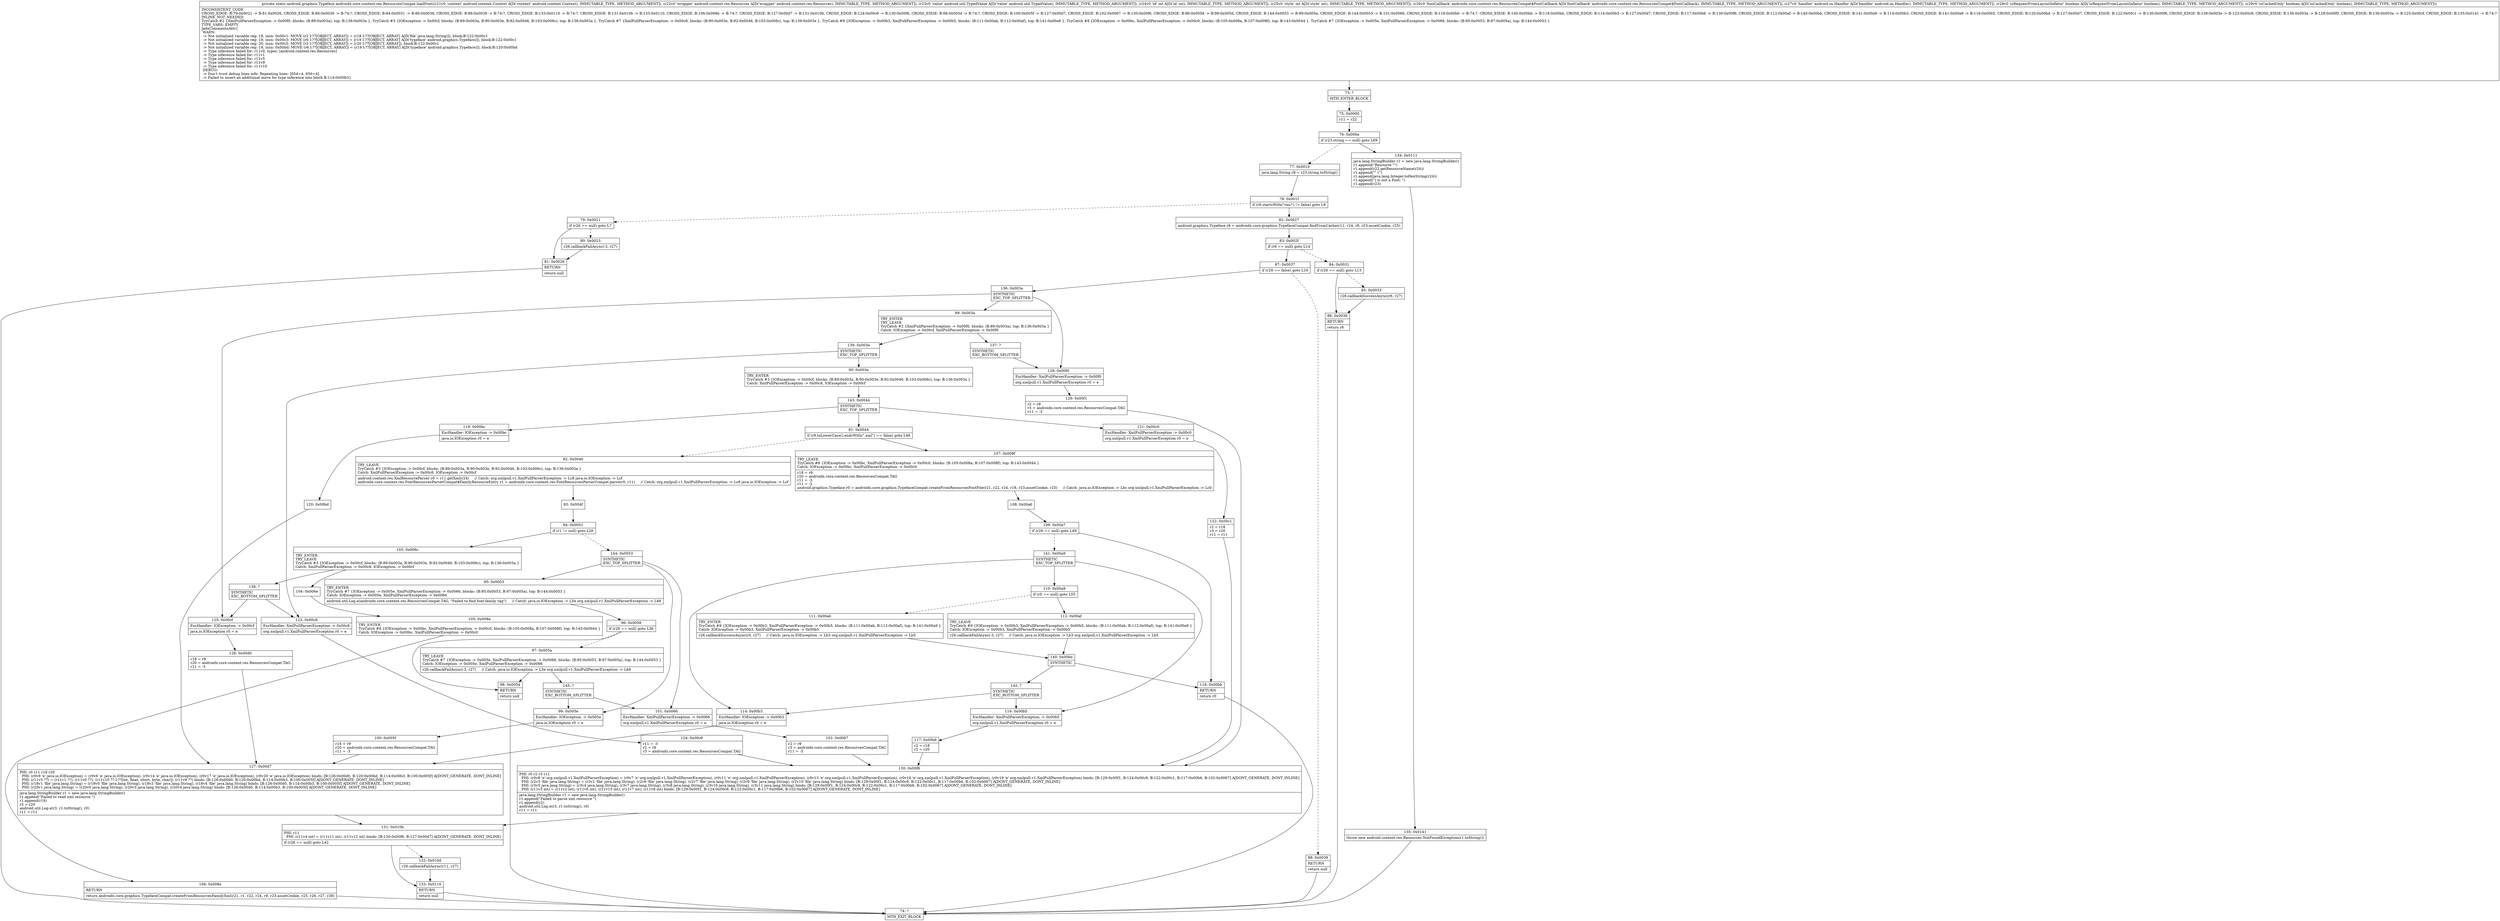 digraph "CFG forandroidx.core.content.res.ResourcesCompat.loadFont(Landroid\/content\/Context;Landroid\/content\/res\/Resources;Landroid\/util\/TypedValue;IILandroidx\/core\/content\/res\/ResourcesCompat$FontCallback;Landroid\/os\/Handler;ZZ)Landroid\/graphics\/Typeface;" {
Node_73 [shape=record,label="{73\:\ ?|MTH_ENTER_BLOCK\l}"];
Node_75 [shape=record,label="{75\:\ 0x0000|r11 = r22\l}"];
Node_76 [shape=record,label="{76\:\ 0x000e|if (r23.string == null) goto L69\l}"];
Node_77 [shape=record,label="{77\:\ 0x0010|java.lang.String r9 = r23.string.toString()\l}"];
Node_78 [shape=record,label="{78\:\ 0x001f|if (r9.startsWith(\"res\/\") != false) goto L9\l}"];
Node_79 [shape=record,label="{79\:\ 0x0021|if (r26 == null) goto L7\l}"];
Node_80 [shape=record,label="{80\:\ 0x0023|r26.callbackFailAsync(\-3, r27)\l}"];
Node_81 [shape=record,label="{81\:\ 0x0026|RETURN\l|return null\l}"];
Node_74 [shape=record,label="{74\:\ ?|MTH_EXIT_BLOCK\l}"];
Node_82 [shape=record,label="{82\:\ 0x0027|android.graphics.Typeface r6 = androidx.core.graphics.TypefaceCompat.findFromCache(r11, r24, r9, r23.assetCookie, r25)\l}"];
Node_83 [shape=record,label="{83\:\ 0x002f|if (r6 == null) goto L14\l}"];
Node_84 [shape=record,label="{84\:\ 0x0031|if (r26 == null) goto L13\l}"];
Node_85 [shape=record,label="{85\:\ 0x0033|r26.callbackSuccessAsync(r6, r27)\l}"];
Node_86 [shape=record,label="{86\:\ 0x0036|RETURN\l|return r6\l}"];
Node_87 [shape=record,label="{87\:\ 0x0037|if (r29 == false) goto L16\l}"];
Node_88 [shape=record,label="{88\:\ 0x0039|RETURN\l|return null\l}"];
Node_136 [shape=record,label="{136\:\ 0x003a|SYNTHETIC\lEXC_TOP_SPLITTER\l}"];
Node_89 [shape=record,label="{89\:\ 0x003a|TRY_ENTER\lTRY_LEAVE\lTryCatch #2 \{XmlPullParserException \-\> 0x00f0, blocks: (B:89:0x003a), top: B:136:0x003a \}\lCatch: IOException \-\> 0x00cf, XmlPullParserException \-\> 0x00f0\l}"];
Node_137 [shape=record,label="{137\:\ ?|SYNTHETIC\lEXC_BOTTOM_SPLITTER\l}"];
Node_139 [shape=record,label="{139\:\ 0x003e|SYNTHETIC\lEXC_TOP_SPLITTER\l}"];
Node_90 [shape=record,label="{90\:\ 0x003e|TRY_ENTER\lTryCatch #3 \{IOException \-\> 0x00cf, blocks: (B:89:0x003a, B:90:0x003e, B:92:0x0046, B:103:0x006c), top: B:136:0x003a \}\lCatch: XmlPullParserException \-\> 0x00c8, IOException \-\> 0x00cf\l}"];
Node_143 [shape=record,label="{143\:\ 0x0044|SYNTHETIC\lEXC_TOP_SPLITTER\l}"];
Node_91 [shape=record,label="{91\:\ 0x0044|if (r9.toLowerCase().endsWith(\".xml\") == false) goto L46\l}"];
Node_92 [shape=record,label="{92\:\ 0x0046|TRY_LEAVE\lTryCatch #3 \{IOException \-\> 0x00cf, blocks: (B:89:0x003a, B:90:0x003e, B:92:0x0046, B:103:0x006c), top: B:136:0x003a \}\lCatch: XmlPullParserException \-\> 0x00c8, IOException \-\> 0x00cf\l|android.content.res.XmlResourceParser r0 = r11.getXml(r24)     \/\/ Catch: org.xmlpull.v1.XmlPullParserException \-\> Lc8 java.io.IOException \-\> Lcf\landroidx.core.content.res.FontResourcesParserCompat$FamilyResourceEntry r1 = androidx.core.content.res.FontResourcesParserCompat.parse(r0, r11)     \/\/ Catch: org.xmlpull.v1.XmlPullParserException \-\> Lc8 java.io.IOException \-\> Lcf\l}"];
Node_93 [shape=record,label="{93\:\ 0x004f}"];
Node_94 [shape=record,label="{94\:\ 0x0051|if (r1 != null) goto L26\l}"];
Node_103 [shape=record,label="{103\:\ 0x006c|TRY_ENTER\lTRY_LEAVE\lTryCatch #3 \{IOException \-\> 0x00cf, blocks: (B:89:0x003a, B:90:0x003e, B:92:0x0046, B:103:0x006c), top: B:136:0x003a \}\lCatch: XmlPullParserException \-\> 0x00c8, IOException \-\> 0x00cf\l}"];
Node_104 [shape=record,label="{104\:\ 0x006e}"];
Node_105 [shape=record,label="{105\:\ 0x008a|TRY_ENTER\lTryCatch #8 \{IOException \-\> 0x00bc, XmlPullParserException \-\> 0x00c0, blocks: (B:105:0x008a, B:107:0x008f), top: B:143:0x0044 \}\lCatch: IOException \-\> 0x00bc, XmlPullParserException \-\> 0x00c0\l}"];
Node_106 [shape=record,label="{106\:\ 0x008e|RETURN\l|return androidx.core.graphics.TypefaceCompat.createFromResourcesFamilyXml(r21, r1, r22, r24, r9, r23.assetCookie, r25, r26, r27, r28)\l}"];
Node_138 [shape=record,label="{138\:\ ?|SYNTHETIC\lEXC_BOTTOM_SPLITTER\l}"];
Node_144 [shape=record,label="{144\:\ 0x0053|SYNTHETIC\lEXC_TOP_SPLITTER\l}"];
Node_95 [shape=record,label="{95\:\ 0x0053|TRY_ENTER\lTryCatch #7 \{IOException \-\> 0x005e, XmlPullParserException \-\> 0x0066, blocks: (B:95:0x0053, B:97:0x005a), top: B:144:0x0053 \}\lCatch: IOException \-\> 0x005e, XmlPullParserException \-\> 0x0066\l|android.util.Log.e(androidx.core.content.res.ResourcesCompat.TAG, \"Failed to find font\-family tag\")     \/\/ Catch: java.io.IOException \-\> L5e org.xmlpull.v1.XmlPullParserException \-\> L66\l}"];
Node_96 [shape=record,label="{96\:\ 0x0058|if (r26 == null) goto L36\l}"];
Node_97 [shape=record,label="{97\:\ 0x005a|TRY_LEAVE\lTryCatch #7 \{IOException \-\> 0x005e, XmlPullParserException \-\> 0x0066, blocks: (B:95:0x0053, B:97:0x005a), top: B:144:0x0053 \}\lCatch: IOException \-\> 0x005e, XmlPullParserException \-\> 0x0066\l|r26.callbackFailAsync(\-3, r27)     \/\/ Catch: java.io.IOException \-\> L5e org.xmlpull.v1.XmlPullParserException \-\> L66\l}"];
Node_145 [shape=record,label="{145\:\ ?|SYNTHETIC\lEXC_BOTTOM_SPLITTER\l}"];
Node_98 [shape=record,label="{98\:\ 0x005d|RETURN\l|return null\l}"];
Node_99 [shape=record,label="{99\:\ 0x005e|ExcHandler: IOException \-\> 0x005e\l|java.io.IOException r0 = e\l}"];
Node_100 [shape=record,label="{100\:\ 0x005f|r18 = r9\lr20 = androidx.core.content.res.ResourcesCompat.TAG\lr11 = \-3\l}"];
Node_127 [shape=record,label="{127\:\ 0x00d7|PHI: r0 r11 r18 r20 \l  PHI: (r0v9 'e' java.io.IOException) = (r0v6 'e' java.io.IOException), (r0v14 'e' java.io.IOException), (r0v17 'e' java.io.IOException), (r0v20 'e' java.io.IOException) binds: [B:126:0x00d0, B:120:0x00bd, B:114:0x00b3, B:100:0x005f] A[DONT_GENERATE, DONT_INLINE]\l  PHI: (r11v5 ??) = (r11v1 ??), (r11v0 ??), (r11v10 ?? I:??[int, float, short, byte, char]), (r11v9 ??) binds: [B:126:0x00d0, B:120:0x00bd, B:114:0x00b3, B:100:0x005f] A[DONT_GENERATE, DONT_INLINE]\l  PHI: (r18v1 'file' java.lang.String) = (r18v0 'file' java.lang.String), (r18v3 'file' java.lang.String), (r18v4 'file' java.lang.String) binds: [B:126:0x00d0, B:114:0x00b3, B:100:0x005f] A[DONT_GENERATE, DONT_INLINE]\l  PHI: (r20v1 java.lang.String) = (r20v0 java.lang.String), (r20v3 java.lang.String), (r20v4 java.lang.String) binds: [B:126:0x00d0, B:114:0x00b3, B:100:0x005f] A[DONT_GENERATE, DONT_INLINE]\l|java.lang.StringBuilder r1 = new java.lang.StringBuilder()\lr1.append(\"Failed to read xml resource \")\lr1.append(r18)\lr3 = r20\landroid.util.Log.e(r3, r1.toString(), r0)\lr11 = r11\l}"];
Node_131 [shape=record,label="{131\:\ 0x010b|PHI: r11 \l  PHI: (r11v4 int) = (r11v11 int), (r11v12 int) binds: [B:130:0x00f6, B:127:0x00d7] A[DONT_GENERATE, DONT_INLINE]\l|if (r26 == null) goto L42\l}"];
Node_132 [shape=record,label="{132\:\ 0x010d|r26.callbackFailAsync(r11, r27)\l}"];
Node_133 [shape=record,label="{133\:\ 0x0110|RETURN\l|return null\l}"];
Node_101 [shape=record,label="{101\:\ 0x0066|ExcHandler: XmlPullParserException \-\> 0x0066\l|org.xmlpull.v1.XmlPullParserException r0 = e\l}"];
Node_102 [shape=record,label="{102\:\ 0x0067|r2 = r9\lr3 = androidx.core.content.res.ResourcesCompat.TAG\lr11 = \-3\l}"];
Node_130 [shape=record,label="{130\:\ 0x00f6|PHI: r0 r2 r3 r11 \l  PHI: (r0v8 'e' org.xmlpull.v1.XmlPullParserException) = (r0v7 'e' org.xmlpull.v1.XmlPullParserException), (r0v11 'e' org.xmlpull.v1.XmlPullParserException), (r0v13 'e' org.xmlpull.v1.XmlPullParserException), (r0v16 'e' org.xmlpull.v1.XmlPullParserException), (r0v19 'e' org.xmlpull.v1.XmlPullParserException) binds: [B:129:0x00f1, B:124:0x00c9, B:122:0x00c1, B:117:0x00b6, B:102:0x0067] A[DONT_GENERATE, DONT_INLINE]\l  PHI: (r2v3 'file' java.lang.String) = (r2v2 'file' java.lang.String), (r2v6 'file' java.lang.String), (r2v7 'file' java.lang.String), (r2v9 'file' java.lang.String), (r2v10 'file' java.lang.String) binds: [B:129:0x00f1, B:124:0x00c9, B:122:0x00c1, B:117:0x00b6, B:102:0x0067] A[DONT_GENERATE, DONT_INLINE]\l  PHI: (r3v5 java.lang.String) = (r3v4 java.lang.String), (r3v7 java.lang.String), (r3v8 java.lang.String), (r3v10 java.lang.String), (r3v11 java.lang.String) binds: [B:129:0x00f1, B:124:0x00c9, B:122:0x00c1, B:117:0x00b6, B:102:0x0067] A[DONT_GENERATE, DONT_INLINE]\l  PHI: (r11v3 int) = (r11v2 int), (r11v6 int), (r11v13 int), (r11v7 int), (r11v8 int) binds: [B:129:0x00f1, B:124:0x00c9, B:122:0x00c1, B:117:0x00b6, B:102:0x0067] A[DONT_GENERATE, DONT_INLINE]\l|java.lang.StringBuilder r1 = new java.lang.StringBuilder()\lr1.append(\"Failed to parse xml resource \")\lr1.append(r2)\landroid.util.Log.e(r3, r1.toString(), r0)\lr11 = r11\l}"];
Node_107 [shape=record,label="{107\:\ 0x008f|TRY_LEAVE\lTryCatch #8 \{IOException \-\> 0x00bc, XmlPullParserException \-\> 0x00c0, blocks: (B:105:0x008a, B:107:0x008f), top: B:143:0x0044 \}\lCatch: IOException \-\> 0x00bc, XmlPullParserException \-\> 0x00c0\l|r18 = r9\lr20 = androidx.core.content.res.ResourcesCompat.TAG\lr11 = \-3\lr11 = \-3\landroid.graphics.Typeface r0 = androidx.core.graphics.TypefaceCompat.createFromResourcesFontFile(r21, r22, r24, r18, r23.assetCookie, r25)     \/\/ Catch: java.io.IOException \-\> Lbc org.xmlpull.v1.XmlPullParserException \-\> Lc0\l}"];
Node_108 [shape=record,label="{108\:\ 0x00a6}"];
Node_109 [shape=record,label="{109\:\ 0x00a7|if (r26 == null) goto L49\l}"];
Node_118 [shape=record,label="{118\:\ 0x00bb|RETURN\l|return r0\l}"];
Node_141 [shape=record,label="{141\:\ 0x00a9|SYNTHETIC\lEXC_TOP_SPLITTER\l}"];
Node_110 [shape=record,label="{110\:\ 0x00a9|if (r0 == null) goto L55\l}"];
Node_111 [shape=record,label="{111\:\ 0x00ab|TRY_ENTER\lTryCatch #9 \{IOException \-\> 0x00b3, XmlPullParserException \-\> 0x00b5, blocks: (B:111:0x00ab, B:112:0x00af), top: B:141:0x00a9 \}\lCatch: IOException \-\> 0x00b3, XmlPullParserException \-\> 0x00b5\l|r26.callbackSuccessAsync(r0, r27)     \/\/ Catch: java.io.IOException \-\> Lb3 org.xmlpull.v1.XmlPullParserException \-\> Lb5\l}"];
Node_140 [shape=record,label="{140\:\ 0x00bb|SYNTHETIC\l}"];
Node_142 [shape=record,label="{142\:\ ?|SYNTHETIC\lEXC_BOTTOM_SPLITTER\l}"];
Node_112 [shape=record,label="{112\:\ 0x00af|TRY_LEAVE\lTryCatch #9 \{IOException \-\> 0x00b3, XmlPullParserException \-\> 0x00b5, blocks: (B:111:0x00ab, B:112:0x00af), top: B:141:0x00a9 \}\lCatch: IOException \-\> 0x00b3, XmlPullParserException \-\> 0x00b5\l|r26.callbackFailAsync(\-3, r27)     \/\/ Catch: java.io.IOException \-\> Lb3 org.xmlpull.v1.XmlPullParserException \-\> Lb5\l}"];
Node_114 [shape=record,label="{114\:\ 0x00b3|ExcHandler: IOException \-\> 0x00b3\l|java.io.IOException r0 = e\l}"];
Node_116 [shape=record,label="{116\:\ 0x00b5|ExcHandler: XmlPullParserException \-\> 0x00b5\l|org.xmlpull.v1.XmlPullParserException r0 = e\l}"];
Node_117 [shape=record,label="{117\:\ 0x00b6|r2 = r18\lr3 = r20\l}"];
Node_119 [shape=record,label="{119\:\ 0x00bc|ExcHandler: IOException \-\> 0x00bc\l|java.io.IOException r0 = e\l}"];
Node_120 [shape=record,label="{120\:\ 0x00bd}"];
Node_121 [shape=record,label="{121\:\ 0x00c0|ExcHandler: XmlPullParserException \-\> 0x00c0\l|org.xmlpull.v1.XmlPullParserException r0 = e\l}"];
Node_122 [shape=record,label="{122\:\ 0x00c1|r2 = r18\lr3 = r20\lr11 = r11\l}"];
Node_123 [shape=record,label="{123\:\ 0x00c8|ExcHandler: XmlPullParserException \-\> 0x00c8\l|org.xmlpull.v1.XmlPullParserException r0 = e\l}"];
Node_124 [shape=record,label="{124\:\ 0x00c9|r11 = \-3\lr2 = r9\lr3 = androidx.core.content.res.ResourcesCompat.TAG\l}"];
Node_128 [shape=record,label="{128\:\ 0x00f0|ExcHandler: XmlPullParserException \-\> 0x00f0\l|org.xmlpull.v1.XmlPullParserException r0 = e\l}"];
Node_129 [shape=record,label="{129\:\ 0x00f1|r2 = r9\lr3 = androidx.core.content.res.ResourcesCompat.TAG\lr11 = \-3\l}"];
Node_125 [shape=record,label="{125\:\ 0x00cf|ExcHandler: IOException \-\> 0x00cf\l|java.io.IOException r0 = e\l}"];
Node_126 [shape=record,label="{126\:\ 0x00d0|r18 = r9\lr20 = androidx.core.content.res.ResourcesCompat.TAG\lr11 = \-3\l}"];
Node_134 [shape=record,label="{134\:\ 0x0111|java.lang.StringBuilder r1 = new java.lang.StringBuilder()\lr1.append(\"Resource \"\")\lr1.append(r22.getResourceName(r24))\lr1.append(\"\" (\")\lr1.append(java.lang.Integer.toHexString(r24))\lr1.append(\") is not a Font: \")\lr1.append(r23)\l}"];
Node_135 [shape=record,label="{135\:\ 0x0141|throw new android.content.res.Resources.NotFoundException(r1.toString())\l}"];
MethodNode[shape=record,label="{private static android.graphics.Typeface androidx.core.content.res.ResourcesCompat.loadFont((r21v0 'context' android.content.Context A[D('context' android.content.Context), IMMUTABLE_TYPE, METHOD_ARGUMENT]), (r22v0 'wrapper' android.content.res.Resources A[D('wrapper' android.content.res.Resources), IMMUTABLE_TYPE, METHOD_ARGUMENT]), (r23v0 'value' android.util.TypedValue A[D('value' android.util.TypedValue), IMMUTABLE_TYPE, METHOD_ARGUMENT]), (r24v0 'id' int A[D('id' int), IMMUTABLE_TYPE, METHOD_ARGUMENT]), (r25v0 'style' int A[D('style' int), IMMUTABLE_TYPE, METHOD_ARGUMENT]), (r26v0 'fontCallback' androidx.core.content.res.ResourcesCompat$FontCallback A[D('fontCallback' androidx.core.content.res.ResourcesCompat$FontCallback), IMMUTABLE_TYPE, METHOD_ARGUMENT]), (r27v0 'handler' android.os.Handler A[D('handler' android.os.Handler), IMMUTABLE_TYPE, METHOD_ARGUMENT]), (r28v0 'isRequestFromLayoutInflator' boolean A[D('isRequestFromLayoutInflator' boolean), IMMUTABLE_TYPE, METHOD_ARGUMENT]), (r29v0 'isCachedOnly' boolean A[D('isCachedOnly' boolean), IMMUTABLE_TYPE, METHOD_ARGUMENT]))  | INCONSISTENT_CODE\lCROSS_EDGE: B:79:0x0021 \-\> B:81:0x0026, CROSS_EDGE: B:86:0x0036 \-\> B:74:?, CROSS_EDGE: B:84:0x0031 \-\> B:86:0x0036, CROSS_EDGE: B:88:0x0039 \-\> B:74:?, CROSS_EDGE: B:133:0x0110 \-\> B:74:?, CROSS_EDGE: B:131:0x010b \-\> B:133:0x0110, CROSS_EDGE: B:106:0x008e \-\> B:74:?, CROSS_EDGE: B:127:0x00d7 \-\> B:131:0x010b, CROSS_EDGE: B:124:0x00c9 \-\> B:130:0x00f6, CROSS_EDGE: B:98:0x005d \-\> B:74:?, CROSS_EDGE: B:100:0x005f \-\> B:127:0x00d7, CROSS_EDGE: B:102:0x0067 \-\> B:130:0x00f6, CROSS_EDGE: B:96:0x0058 \-\> B:98:0x005d, CROSS_EDGE: B:144:0x0053 \-\> B:99:0x005e, CROSS_EDGE: B:144:0x0053 \-\> B:101:0x0066, CROSS_EDGE: B:118:0x00bb \-\> B:74:?, CROSS_EDGE: B:140:0x00bb \-\> B:118:0x00bb, CROSS_EDGE: B:114:0x00b3 \-\> B:127:0x00d7, CROSS_EDGE: B:117:0x00b6 \-\> B:130:0x00f6, CROSS_EDGE: B:112:0x00af \-\> B:140:0x00bb, CROSS_EDGE: B:141:0x00a9 \-\> B:114:0x00b3, CROSS_EDGE: B:141:0x00a9 \-\> B:116:0x00b5, CROSS_EDGE: B:120:0x00bd \-\> B:127:0x00d7, CROSS_EDGE: B:122:0x00c1 \-\> B:130:0x00f6, CROSS_EDGE: B:139:0x003e \-\> B:123:0x00c8, CROSS_EDGE: B:136:0x003a \-\> B:128:0x00f0, CROSS_EDGE: B:136:0x003a \-\> B:125:0x00cf, CROSS_EDGE: B:135:0x0141 \-\> B:74:?\lINLINE_NOT_NEEDED\lTryCatch #2 \{XmlPullParserException \-\> 0x00f0, blocks: (B:89:0x003a), top: B:136:0x003a \}, TryCatch #3 \{IOException \-\> 0x00cf, blocks: (B:89:0x003a, B:90:0x003e, B:92:0x0046, B:103:0x006c), top: B:136:0x003a \}, TryCatch #7 \{XmlPullParserException \-\> 0x00c8, blocks: (B:90:0x003e, B:92:0x0046, B:103:0x006c), top: B:139:0x003e \}, TryCatch #9 \{IOException \-\> 0x00b3, XmlPullParserException \-\> 0x00b5, blocks: (B:111:0x00ab, B:112:0x00af), top: B:141:0x00a9 \}, TryCatch #8 \{IOException \-\> 0x00bc, XmlPullParserException \-\> 0x00c0, blocks: (B:105:0x008a, B:107:0x008f), top: B:143:0x0044 \}, TryCatch #7 \{IOException \-\> 0x005e, XmlPullParserException \-\> 0x0066, blocks: (B:95:0x0053, B:97:0x005a), top: B:144:0x0053 \}\lTYPE_VARS: EMPTY\lJadxCommentsAttr\{\l WARN: \l \-\> Not initialized variable reg: 18, insn: 0x00c1: MOVE  (r2 I:??[OBJECT, ARRAY]) = (r18 I:??[OBJECT, ARRAY] A[D('file' java.lang.String)]), block:B:122:0x00c1\l \-\> Not initialized variable reg: 19, insn: 0x00c3: MOVE  (r6 I:??[OBJECT, ARRAY]) = (r19 I:??[OBJECT, ARRAY] A[D('typeface' android.graphics.Typeface)]), block:B:122:0x00c1\l \-\> Not initialized variable reg: 20, insn: 0x00c5: MOVE  (r3 I:??[OBJECT, ARRAY]) = (r20 I:??[OBJECT, ARRAY]), block:B:122:0x00c1\l \-\> Not initialized variable reg: 19, insn: 0x00bd: MOVE  (r6 I:??[OBJECT, ARRAY]) = (r19 I:??[OBJECT, ARRAY] A[D('typeface' android.graphics.Typeface)]), block:B:120:0x00bd\l \-\> Type inference failed for: r11v0, types: [android.content.res.Resources]\l \-\> Type inference failed for: r11v1\l \-\> Type inference failed for: r11v5\l \-\> Type inference failed for: r11v9\l \-\> Type inference failed for: r11v10\l DEBUG: \l \-\> Don't trust debug lines info. Repeating lines: [654=4, 656=4]\l \-\> Failed to insert an additional move for type inference into block B:114:0x00b3\}\l}"];
MethodNode -> Node_73;Node_73 -> Node_75;
Node_75 -> Node_76;
Node_76 -> Node_77[style=dashed];
Node_76 -> Node_134;
Node_77 -> Node_78;
Node_78 -> Node_79[style=dashed];
Node_78 -> Node_82;
Node_79 -> Node_80[style=dashed];
Node_79 -> Node_81;
Node_80 -> Node_81;
Node_81 -> Node_74;
Node_82 -> Node_83;
Node_83 -> Node_84[style=dashed];
Node_83 -> Node_87;
Node_84 -> Node_85[style=dashed];
Node_84 -> Node_86;
Node_85 -> Node_86;
Node_86 -> Node_74;
Node_87 -> Node_88[style=dashed];
Node_87 -> Node_136;
Node_88 -> Node_74;
Node_136 -> Node_89;
Node_136 -> Node_128;
Node_136 -> Node_125;
Node_89 -> Node_137;
Node_89 -> Node_139;
Node_137 -> Node_128;
Node_139 -> Node_90;
Node_139 -> Node_123;
Node_90 -> Node_143;
Node_143 -> Node_91;
Node_143 -> Node_119;
Node_143 -> Node_121;
Node_91 -> Node_92[style=dashed];
Node_91 -> Node_107;
Node_92 -> Node_93;
Node_93 -> Node_94;
Node_94 -> Node_103;
Node_94 -> Node_144[style=dashed];
Node_103 -> Node_104;
Node_103 -> Node_138;
Node_104 -> Node_105;
Node_105 -> Node_106;
Node_106 -> Node_74;
Node_138 -> Node_125;
Node_138 -> Node_123;
Node_144 -> Node_95;
Node_144 -> Node_99;
Node_144 -> Node_101;
Node_95 -> Node_96;
Node_96 -> Node_97[style=dashed];
Node_96 -> Node_98;
Node_97 -> Node_98;
Node_97 -> Node_145;
Node_145 -> Node_99;
Node_145 -> Node_101;
Node_98 -> Node_74;
Node_99 -> Node_100;
Node_100 -> Node_127;
Node_127 -> Node_131;
Node_131 -> Node_132[style=dashed];
Node_131 -> Node_133;
Node_132 -> Node_133;
Node_133 -> Node_74;
Node_101 -> Node_102;
Node_102 -> Node_130;
Node_130 -> Node_131;
Node_107 -> Node_108;
Node_108 -> Node_109;
Node_109 -> Node_118;
Node_109 -> Node_141[style=dashed];
Node_118 -> Node_74;
Node_141 -> Node_110;
Node_141 -> Node_114;
Node_141 -> Node_116;
Node_110 -> Node_111[style=dashed];
Node_110 -> Node_112;
Node_111 -> Node_140;
Node_140 -> Node_118;
Node_140 -> Node_142;
Node_142 -> Node_114;
Node_142 -> Node_116;
Node_112 -> Node_140;
Node_114 -> Node_127;
Node_116 -> Node_117;
Node_117 -> Node_130;
Node_119 -> Node_120;
Node_120 -> Node_127;
Node_121 -> Node_122;
Node_122 -> Node_130;
Node_123 -> Node_124;
Node_124 -> Node_130;
Node_128 -> Node_129;
Node_129 -> Node_130;
Node_125 -> Node_126;
Node_126 -> Node_127;
Node_134 -> Node_135;
Node_135 -> Node_74;
}

